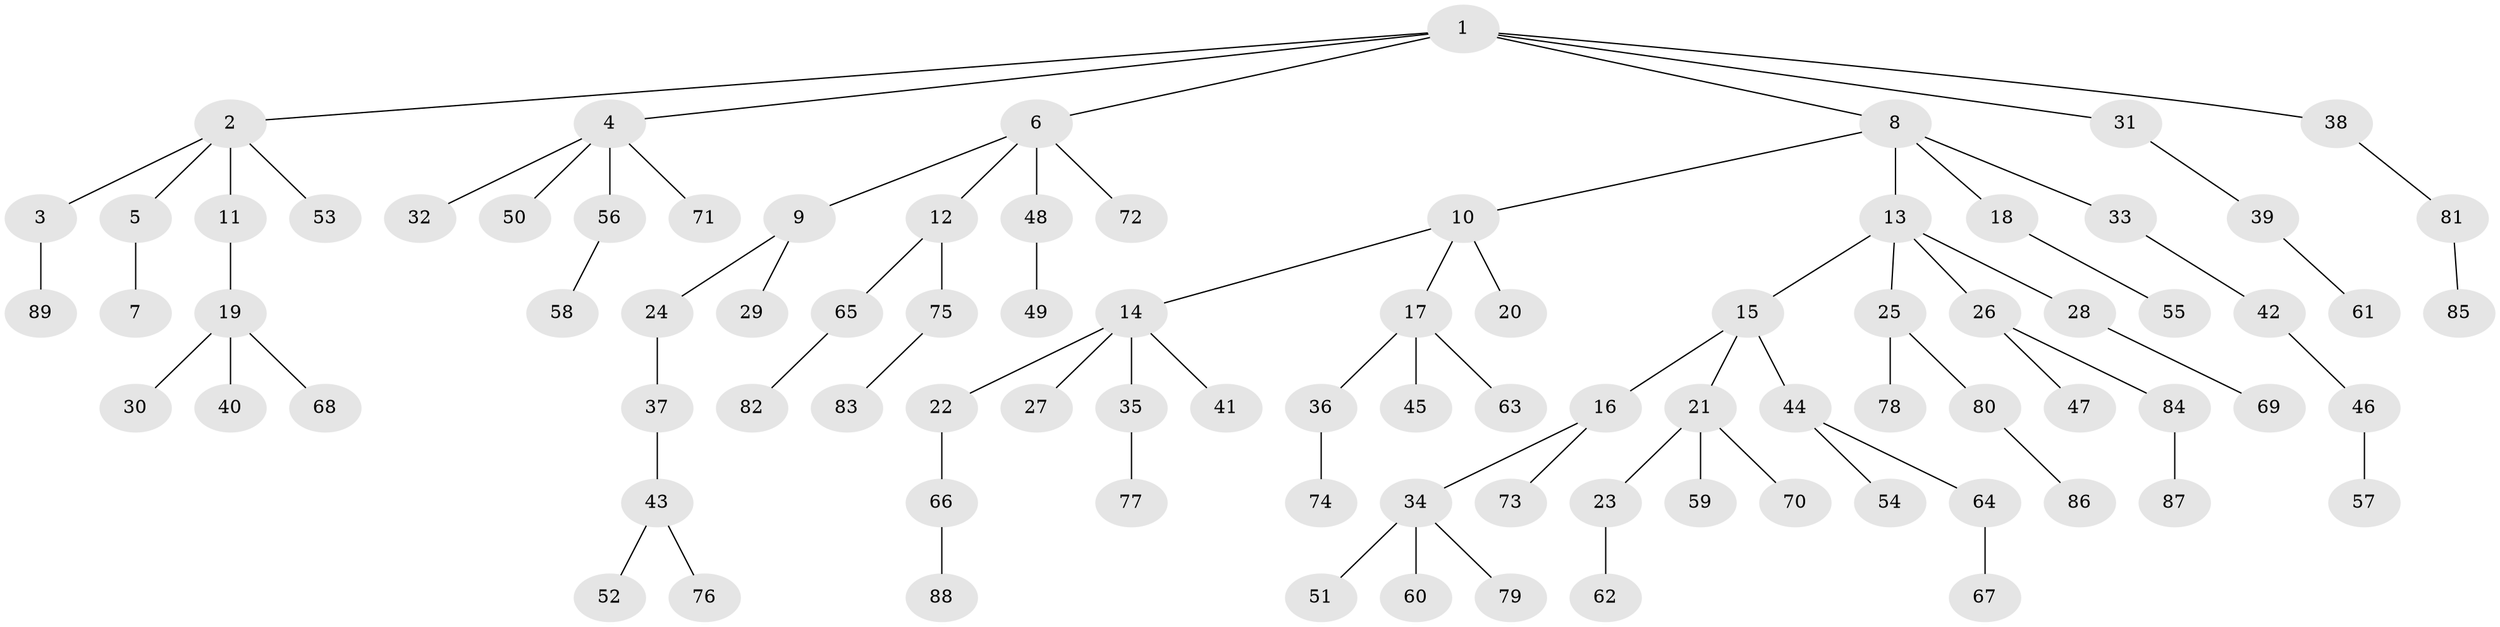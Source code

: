 // Generated by graph-tools (version 1.1) at 2025/02/03/09/25 03:02:22]
// undirected, 89 vertices, 88 edges
graph export_dot {
graph [start="1"]
  node [color=gray90,style=filled];
  1;
  2;
  3;
  4;
  5;
  6;
  7;
  8;
  9;
  10;
  11;
  12;
  13;
  14;
  15;
  16;
  17;
  18;
  19;
  20;
  21;
  22;
  23;
  24;
  25;
  26;
  27;
  28;
  29;
  30;
  31;
  32;
  33;
  34;
  35;
  36;
  37;
  38;
  39;
  40;
  41;
  42;
  43;
  44;
  45;
  46;
  47;
  48;
  49;
  50;
  51;
  52;
  53;
  54;
  55;
  56;
  57;
  58;
  59;
  60;
  61;
  62;
  63;
  64;
  65;
  66;
  67;
  68;
  69;
  70;
  71;
  72;
  73;
  74;
  75;
  76;
  77;
  78;
  79;
  80;
  81;
  82;
  83;
  84;
  85;
  86;
  87;
  88;
  89;
  1 -- 2;
  1 -- 4;
  1 -- 6;
  1 -- 8;
  1 -- 31;
  1 -- 38;
  2 -- 3;
  2 -- 5;
  2 -- 11;
  2 -- 53;
  3 -- 89;
  4 -- 32;
  4 -- 50;
  4 -- 56;
  4 -- 71;
  5 -- 7;
  6 -- 9;
  6 -- 12;
  6 -- 48;
  6 -- 72;
  8 -- 10;
  8 -- 13;
  8 -- 18;
  8 -- 33;
  9 -- 24;
  9 -- 29;
  10 -- 14;
  10 -- 17;
  10 -- 20;
  11 -- 19;
  12 -- 65;
  12 -- 75;
  13 -- 15;
  13 -- 25;
  13 -- 26;
  13 -- 28;
  14 -- 22;
  14 -- 27;
  14 -- 35;
  14 -- 41;
  15 -- 16;
  15 -- 21;
  15 -- 44;
  16 -- 34;
  16 -- 73;
  17 -- 36;
  17 -- 45;
  17 -- 63;
  18 -- 55;
  19 -- 30;
  19 -- 40;
  19 -- 68;
  21 -- 23;
  21 -- 59;
  21 -- 70;
  22 -- 66;
  23 -- 62;
  24 -- 37;
  25 -- 78;
  25 -- 80;
  26 -- 47;
  26 -- 84;
  28 -- 69;
  31 -- 39;
  33 -- 42;
  34 -- 51;
  34 -- 60;
  34 -- 79;
  35 -- 77;
  36 -- 74;
  37 -- 43;
  38 -- 81;
  39 -- 61;
  42 -- 46;
  43 -- 52;
  43 -- 76;
  44 -- 54;
  44 -- 64;
  46 -- 57;
  48 -- 49;
  56 -- 58;
  64 -- 67;
  65 -- 82;
  66 -- 88;
  75 -- 83;
  80 -- 86;
  81 -- 85;
  84 -- 87;
}
